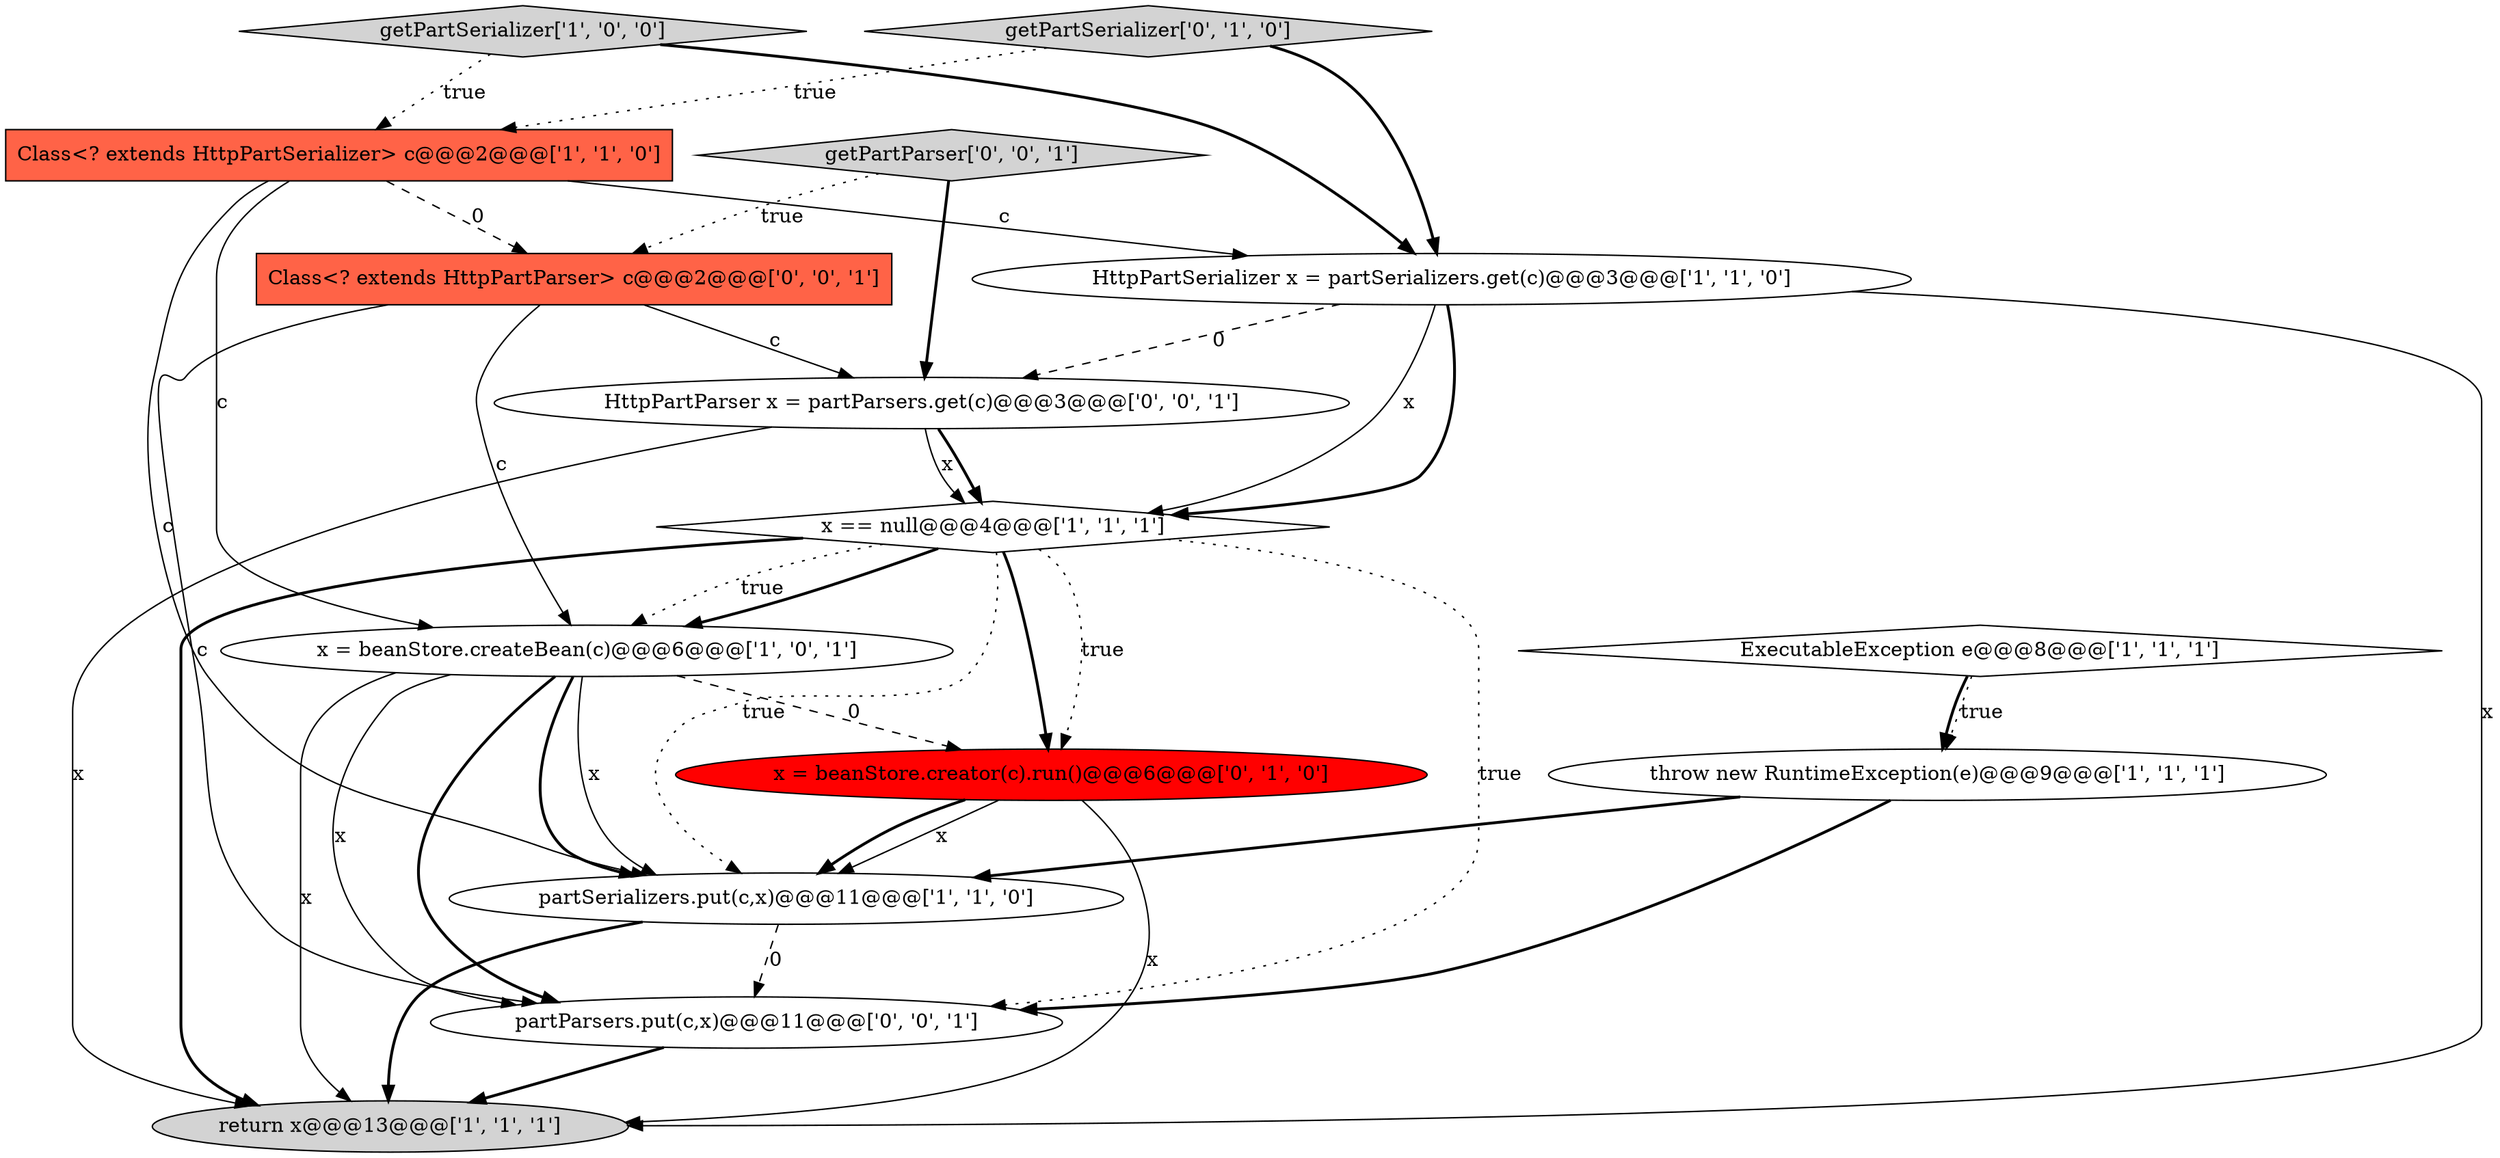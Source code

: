 digraph {
9 [style = filled, label = "x = beanStore.creator(c).run()@@@6@@@['0', '1', '0']", fillcolor = red, shape = ellipse image = "AAA1AAABBB2BBB"];
7 [style = filled, label = "x == null@@@4@@@['1', '1', '1']", fillcolor = white, shape = diamond image = "AAA0AAABBB1BBB"];
12 [style = filled, label = "partParsers.put(c,x)@@@11@@@['0', '0', '1']", fillcolor = white, shape = ellipse image = "AAA0AAABBB3BBB"];
2 [style = filled, label = "HttpPartSerializer x = partSerializers.get(c)@@@3@@@['1', '1', '0']", fillcolor = white, shape = ellipse image = "AAA0AAABBB1BBB"];
5 [style = filled, label = "Class<? extends HttpPartSerializer> c@@@2@@@['1', '1', '0']", fillcolor = tomato, shape = box image = "AAA0AAABBB1BBB"];
8 [style = filled, label = "partSerializers.put(c,x)@@@11@@@['1', '1', '0']", fillcolor = white, shape = ellipse image = "AAA0AAABBB1BBB"];
3 [style = filled, label = "getPartSerializer['1', '0', '0']", fillcolor = lightgray, shape = diamond image = "AAA0AAABBB1BBB"];
4 [style = filled, label = "return x@@@13@@@['1', '1', '1']", fillcolor = lightgray, shape = ellipse image = "AAA0AAABBB1BBB"];
0 [style = filled, label = "ExecutableException e@@@8@@@['1', '1', '1']", fillcolor = white, shape = diamond image = "AAA0AAABBB1BBB"];
10 [style = filled, label = "getPartSerializer['0', '1', '0']", fillcolor = lightgray, shape = diamond image = "AAA0AAABBB2BBB"];
11 [style = filled, label = "Class<? extends HttpPartParser> c@@@2@@@['0', '0', '1']", fillcolor = tomato, shape = box image = "AAA0AAABBB3BBB"];
1 [style = filled, label = "throw new RuntimeException(e)@@@9@@@['1', '1', '1']", fillcolor = white, shape = ellipse image = "AAA0AAABBB1BBB"];
13 [style = filled, label = "getPartParser['0', '0', '1']", fillcolor = lightgray, shape = diamond image = "AAA0AAABBB3BBB"];
6 [style = filled, label = "x = beanStore.createBean(c)@@@6@@@['1', '0', '1']", fillcolor = white, shape = ellipse image = "AAA0AAABBB1BBB"];
14 [style = filled, label = "HttpPartParser x = partParsers.get(c)@@@3@@@['0', '0', '1']", fillcolor = white, shape = ellipse image = "AAA0AAABBB3BBB"];
6->12 [style = solid, label="x"];
9->8 [style = solid, label="x"];
11->6 [style = solid, label="c"];
7->6 [style = dotted, label="true"];
2->4 [style = solid, label="x"];
1->8 [style = bold, label=""];
14->7 [style = solid, label="x"];
5->2 [style = solid, label="c"];
6->9 [style = dashed, label="0"];
8->12 [style = dashed, label="0"];
7->4 [style = bold, label=""];
7->9 [style = dotted, label="true"];
9->8 [style = bold, label=""];
10->5 [style = dotted, label="true"];
6->4 [style = solid, label="x"];
5->8 [style = solid, label="c"];
7->12 [style = dotted, label="true"];
14->7 [style = bold, label=""];
14->4 [style = solid, label="x"];
11->12 [style = solid, label="c"];
7->9 [style = bold, label=""];
3->5 [style = dotted, label="true"];
2->14 [style = dashed, label="0"];
3->2 [style = bold, label=""];
12->4 [style = bold, label=""];
5->11 [style = dashed, label="0"];
11->14 [style = solid, label="c"];
0->1 [style = bold, label=""];
6->8 [style = bold, label=""];
7->6 [style = bold, label=""];
1->12 [style = bold, label=""];
13->11 [style = dotted, label="true"];
10->2 [style = bold, label=""];
2->7 [style = bold, label=""];
8->4 [style = bold, label=""];
6->8 [style = solid, label="x"];
7->8 [style = dotted, label="true"];
2->7 [style = solid, label="x"];
9->4 [style = solid, label="x"];
13->14 [style = bold, label=""];
0->1 [style = dotted, label="true"];
5->6 [style = solid, label="c"];
6->12 [style = bold, label=""];
}
